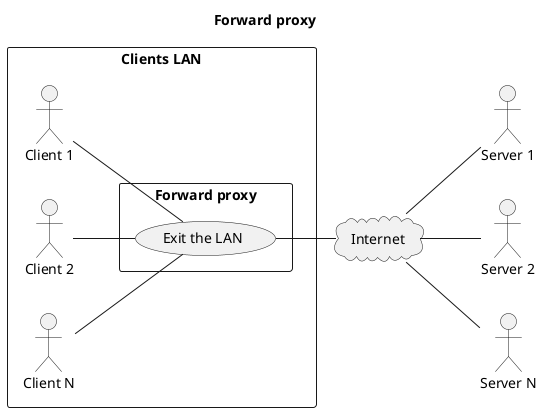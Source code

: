 @startuml
left to right direction
skinparam packageStyle rectangle

title "Forward proxy"

actor "Server 1" as server1
actor "Server 2" as server2
actor "Server N" as serverN

rectangle "Clients LAN" as clientLan {

    actor "Client 1" as client1
    actor "Client 2" as client2
    actor "Client N" as clientN

    rectangle "Forward proxy" as forwardProxy {
        client1 -- (Exit the LAN)
        client2 -- (Exit the LAN)
        clientN -- (Exit the LAN)
    }
}

cloud "Internet" as internet {
    (Exit the LAN) -- internet
    internet -- (server1)
    internet -- (server2)
    internet -- (serverN)
}
@enduml

